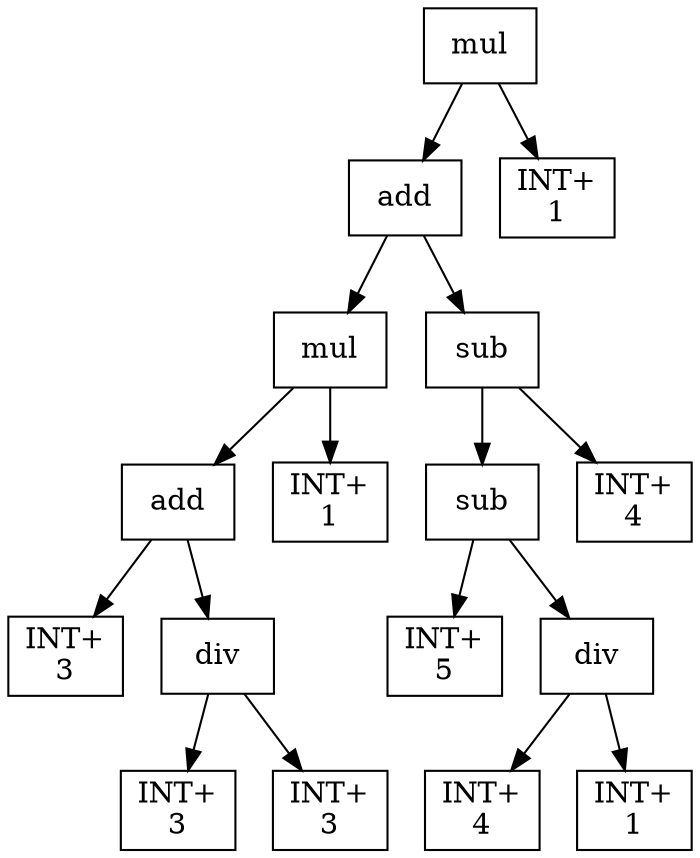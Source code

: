 digraph expr {
  node [shape=box];
  n1 [label="mul"];
  n2 [label="add"];
  n3 [label="mul"];
  n4 [label="add"];
  n5 [label="INT+\n3"];
  n6 [label="div"];
  n7 [label="INT+\n3"];
  n8 [label="INT+\n3"];
  n6 -> n7;
  n6 -> n8;
  n4 -> n5;
  n4 -> n6;
  n9 [label="INT+\n1"];
  n3 -> n4;
  n3 -> n9;
  n10 [label="sub"];
  n11 [label="sub"];
  n12 [label="INT+\n5"];
  n13 [label="div"];
  n14 [label="INT+\n4"];
  n15 [label="INT+\n1"];
  n13 -> n14;
  n13 -> n15;
  n11 -> n12;
  n11 -> n13;
  n16 [label="INT+\n4"];
  n10 -> n11;
  n10 -> n16;
  n2 -> n3;
  n2 -> n10;
  n17 [label="INT+\n1"];
  n1 -> n2;
  n1 -> n17;
}